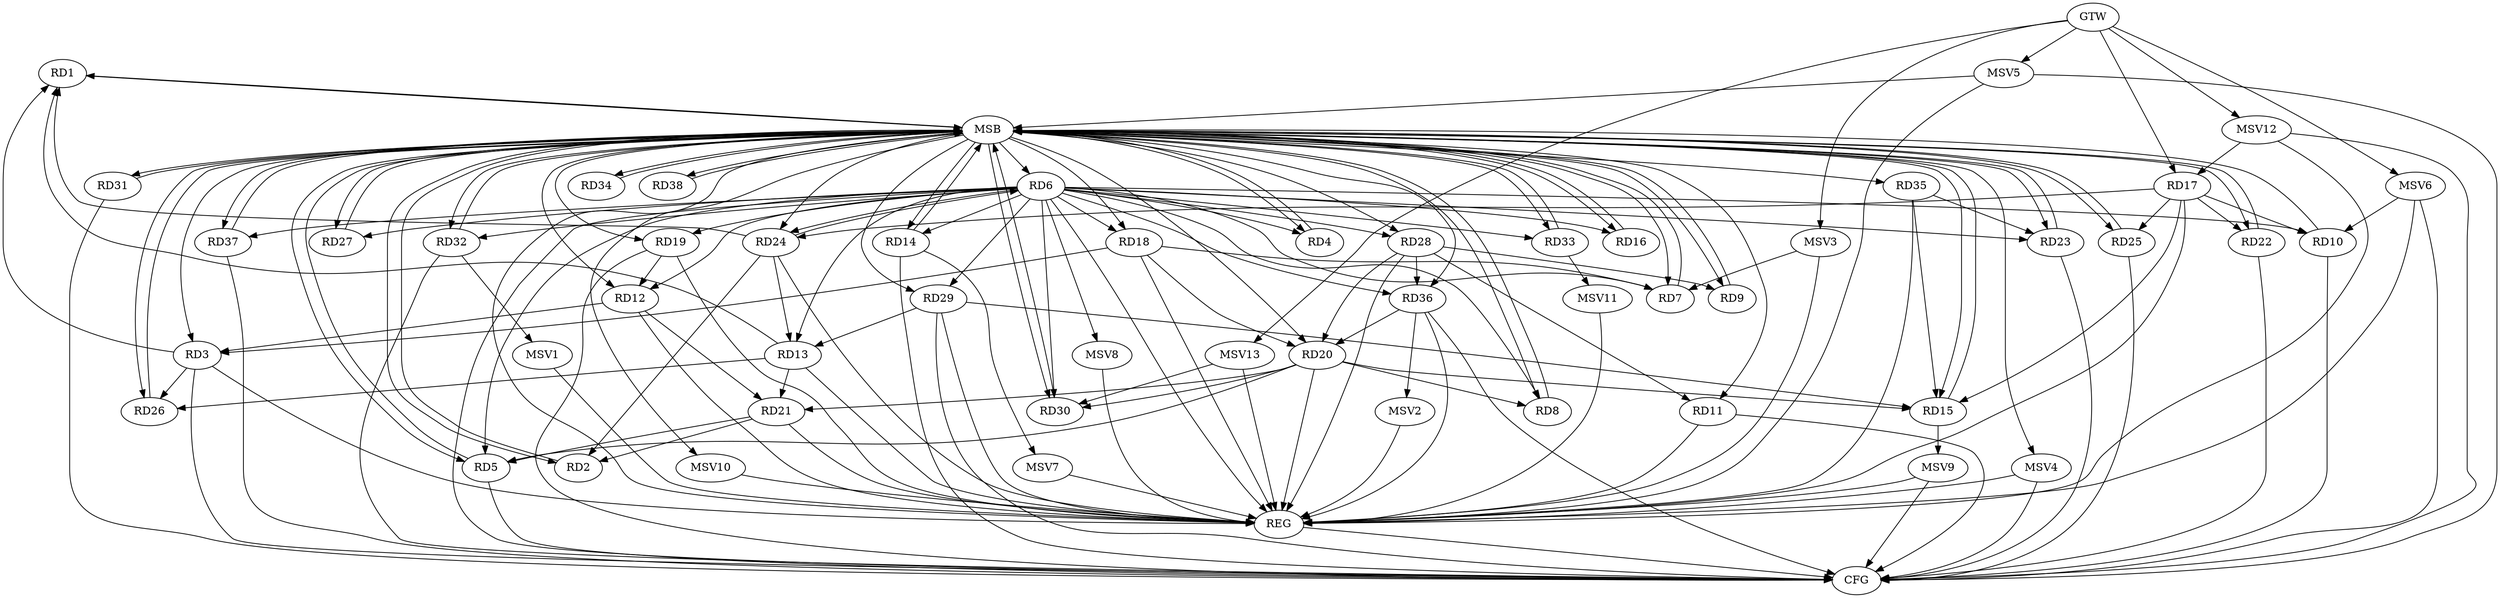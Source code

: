 strict digraph G {
  RD1 [ label="RD1" ];
  RD2 [ label="RD2" ];
  RD3 [ label="RD3" ];
  RD4 [ label="RD4" ];
  RD5 [ label="RD5" ];
  RD6 [ label="RD6" ];
  RD7 [ label="RD7" ];
  RD8 [ label="RD8" ];
  RD9 [ label="RD9" ];
  RD10 [ label="RD10" ];
  RD11 [ label="RD11" ];
  RD12 [ label="RD12" ];
  RD13 [ label="RD13" ];
  RD14 [ label="RD14" ];
  RD15 [ label="RD15" ];
  RD16 [ label="RD16" ];
  RD17 [ label="RD17" ];
  RD18 [ label="RD18" ];
  RD19 [ label="RD19" ];
  RD20 [ label="RD20" ];
  RD21 [ label="RD21" ];
  RD22 [ label="RD22" ];
  RD23 [ label="RD23" ];
  RD24 [ label="RD24" ];
  RD25 [ label="RD25" ];
  RD26 [ label="RD26" ];
  RD27 [ label="RD27" ];
  RD28 [ label="RD28" ];
  RD29 [ label="RD29" ];
  RD30 [ label="RD30" ];
  RD31 [ label="RD31" ];
  RD32 [ label="RD32" ];
  RD33 [ label="RD33" ];
  RD34 [ label="RD34" ];
  RD35 [ label="RD35" ];
  RD36 [ label="RD36" ];
  RD37 [ label="RD37" ];
  RD38 [ label="RD38" ];
  GTW [ label="GTW" ];
  REG [ label="REG" ];
  MSB [ label="MSB" ];
  CFG [ label="CFG" ];
  MSV1 [ label="MSV1" ];
  MSV2 [ label="MSV2" ];
  MSV3 [ label="MSV3" ];
  MSV4 [ label="MSV4" ];
  MSV5 [ label="MSV5" ];
  MSV6 [ label="MSV6" ];
  MSV7 [ label="MSV7" ];
  MSV8 [ label="MSV8" ];
  MSV9 [ label="MSV9" ];
  MSV10 [ label="MSV10" ];
  MSV11 [ label="MSV11" ];
  MSV12 [ label="MSV12" ];
  MSV13 [ label="MSV13" ];
  RD3 -> RD1;
  RD13 -> RD1;
  RD24 -> RD1;
  RD21 -> RD2;
  RD24 -> RD2;
  RD12 -> RD3;
  RD18 -> RD3;
  RD3 -> RD26;
  RD20 -> RD5;
  RD21 -> RD5;
  RD6 -> RD7;
  RD6 -> RD10;
  RD6 -> RD13;
  RD24 -> RD6;
  RD6 -> RD28;
  RD6 -> RD36;
  RD18 -> RD7;
  RD20 -> RD8;
  RD28 -> RD9;
  RD17 -> RD10;
  RD28 -> RD11;
  RD19 -> RD12;
  RD12 -> RD21;
  RD13 -> RD21;
  RD24 -> RD13;
  RD13 -> RD26;
  RD29 -> RD13;
  RD17 -> RD15;
  RD20 -> RD15;
  RD29 -> RD15;
  RD35 -> RD15;
  RD17 -> RD22;
  RD17 -> RD24;
  RD17 -> RD25;
  RD18 -> RD20;
  RD20 -> RD21;
  RD28 -> RD20;
  RD20 -> RD30;
  RD36 -> RD20;
  RD35 -> RD23;
  RD28 -> RD36;
  GTW -> RD17;
  RD3 -> REG;
  RD6 -> REG;
  RD11 -> REG;
  RD12 -> REG;
  RD13 -> REG;
  RD17 -> REG;
  RD18 -> REG;
  RD19 -> REG;
  RD20 -> REG;
  RD21 -> REG;
  RD24 -> REG;
  RD28 -> REG;
  RD29 -> REG;
  RD35 -> REG;
  RD36 -> REG;
  RD1 -> MSB;
  MSB -> RD4;
  MSB -> RD31;
  MSB -> RD33;
  MSB -> RD34;
  MSB -> REG;
  RD2 -> MSB;
  MSB -> RD20;
  MSB -> RD22;
  MSB -> RD29;
  RD4 -> MSB;
  MSB -> RD12;
  MSB -> RD27;
  MSB -> RD32;
  RD5 -> MSB;
  MSB -> RD7;
  MSB -> RD11;
  MSB -> RD15;
  MSB -> RD19;
  MSB -> RD25;
  MSB -> RD30;
  MSB -> RD38;
  RD7 -> MSB;
  MSB -> RD2;
  MSB -> RD5;
  MSB -> RD6;
  MSB -> RD16;
  RD8 -> MSB;
  MSB -> RD3;
  RD9 -> MSB;
  MSB -> RD23;
  MSB -> RD24;
  RD10 -> MSB;
  MSB -> RD18;
  MSB -> RD28;
  RD14 -> MSB;
  MSB -> RD26;
  RD15 -> MSB;
  RD16 -> MSB;
  MSB -> RD37;
  RD22 -> MSB;
  RD23 -> MSB;
  RD25 -> MSB;
  MSB -> RD8;
  RD26 -> MSB;
  RD27 -> MSB;
  MSB -> RD1;
  MSB -> RD35;
  RD30 -> MSB;
  MSB -> RD9;
  MSB -> RD36;
  RD31 -> MSB;
  RD32 -> MSB;
  RD33 -> MSB;
  RD34 -> MSB;
  MSB -> RD14;
  RD37 -> MSB;
  RD38 -> MSB;
  RD31 -> CFG;
  RD19 -> CFG;
  RD6 -> CFG;
  RD32 -> CFG;
  RD29 -> CFG;
  RD37 -> CFG;
  RD14 -> CFG;
  RD11 -> CFG;
  RD5 -> CFG;
  RD25 -> CFG;
  RD23 -> CFG;
  RD36 -> CFG;
  RD3 -> CFG;
  RD22 -> CFG;
  RD10 -> CFG;
  REG -> CFG;
  RD6 -> RD23;
  RD6 -> RD24;
  RD6 -> RD4;
  RD6 -> RD30;
  RD6 -> RD5;
  RD6 -> RD8;
  RD6 -> RD32;
  RD6 -> RD12;
  RD6 -> RD37;
  RD6 -> RD29;
  RD6 -> RD27;
  RD6 -> RD19;
  RD6 -> RD16;
  RD6 -> RD14;
  RD6 -> RD33;
  RD6 -> RD18;
  RD32 -> MSV1;
  MSV1 -> REG;
  RD36 -> MSV2;
  MSV2 -> REG;
  MSV3 -> RD7;
  GTW -> MSV3;
  MSV3 -> REG;
  MSB -> MSV4;
  MSV4 -> REG;
  MSV4 -> CFG;
  MSV5 -> MSB;
  GTW -> MSV5;
  MSV5 -> REG;
  MSV5 -> CFG;
  MSV6 -> RD10;
  GTW -> MSV6;
  MSV6 -> REG;
  MSV6 -> CFG;
  RD14 -> MSV7;
  MSV7 -> REG;
  RD6 -> MSV8;
  MSV8 -> REG;
  RD15 -> MSV9;
  MSV9 -> REG;
  MSV9 -> CFG;
  MSB -> MSV10;
  MSV10 -> REG;
  RD33 -> MSV11;
  MSV11 -> REG;
  MSV12 -> RD17;
  GTW -> MSV12;
  MSV12 -> REG;
  MSV12 -> CFG;
  MSV13 -> RD30;
  GTW -> MSV13;
  MSV13 -> REG;
}

